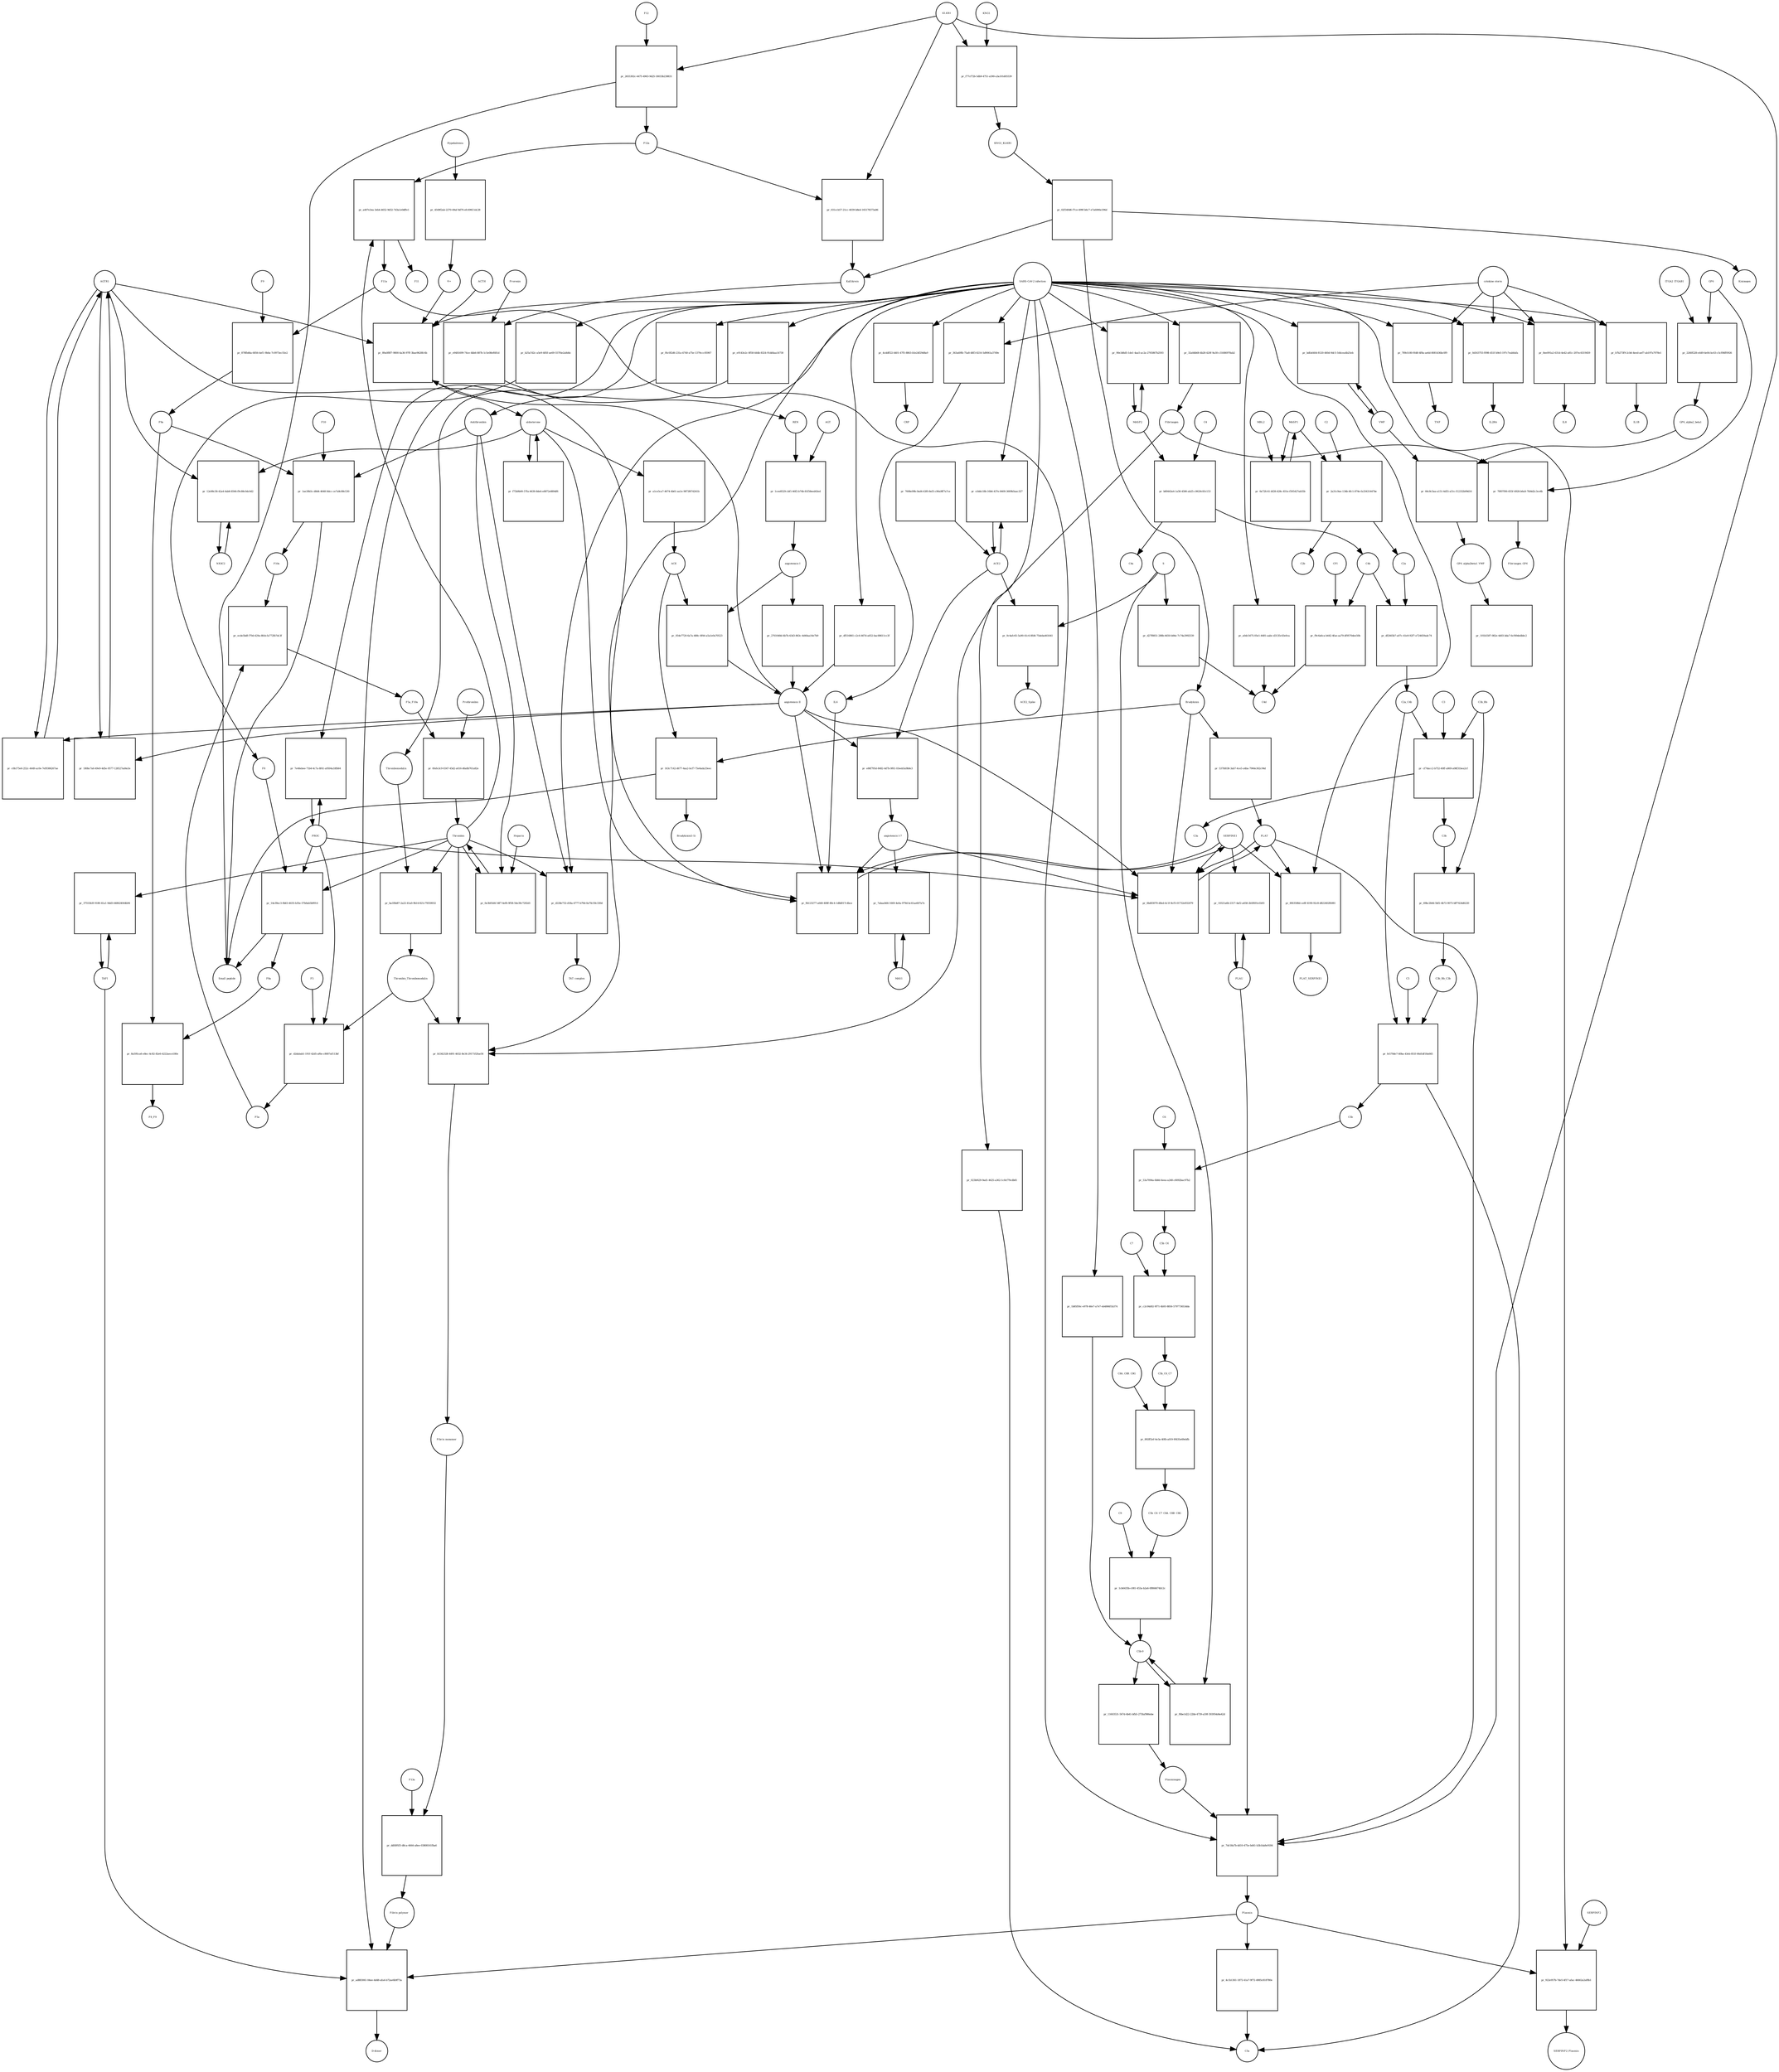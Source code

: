 strict digraph  {
F8 [annotation="urn_miriam_hgnc_3546|urn_miriam_taxonomy_9606", bipartite=0, cls=macromolecule, fontsize=4, label=F8, shape=circle];
"pr_14e39ec3-0b63-4635-b35e-57b0ab5b9914" [annotation="", bipartite=1, cls=process, fontsize=4, label="pr_14e39ec3-0b63-4635-b35e-57b0ab5b9914", shape=square];
"Small peptide" [annotation=urn_miriam_mesh_D010446, bipartite=0, cls=macromolecule, fontsize=4, label="Small peptide", shape=circle];
F8a [annotation="urn_miriam_hgnc.symbol_F8|urn_miriam_mesh_D015944|urn_miriam_taxonomy_9606", bipartite=0, cls=macromolecule, fontsize=4, label=F8a, shape=circle];
Thrombin [annotation="urn_miriam_hgnc_3535|urn_miriam_taxonomy_9606", bipartite=0, cls=macromolecule, fontsize=4, label=Thrombin, shape=circle];
PROC [annotation="urn_miriam_hgnc_9451|urn_miriam_taxonomy_9606", bipartite=0, cls=macromolecule, fontsize=4, label=PROC, shape=circle];
AGTR1 [annotation=urn_miriam_hgnc_336, bipartite=0, cls=macromolecule, fontsize=4, label=AGTR1, shape=circle];
"pr_c0b175e6-252c-4449-ac0e-7ef9386267ae" [annotation="", bipartite=1, cls=process, fontsize=4, label="pr_c0b175e6-252c-4449-ac0e-7ef9386267ae", shape=square];
"angiotensin II" [annotation="urn_miriam_obo.chebi_CHEBI%3A2718|urn_miriam_taxonomy_9606", bipartite=0, cls="simple chemical", fontsize=4, label="angiotensin II", shape=circle];
NR3C2 [annotation="", bipartite=0, cls=macromolecule, fontsize=4, label=NR3C2, shape=circle];
"pr_12e98c58-42a4-4ab8-8566-f9c88c0dc0d2" [annotation="", bipartite=1, cls=process, fontsize=4, label="pr_12e98c58-42a4-4ab8-8566-f9c88c0dc0d2", shape=square];
aldosterone [annotation="urn_miriam_obo.chebi_CHEBI%3A27584", bipartite=0, cls="simple chemical", fontsize=4, label=aldosterone, shape=circle];
"pr_f75b9b00-57fa-4639-8de6-e8872e889df6" [annotation="", bipartite=1, cls=process, fontsize=4, label="pr_f75b9b00-57fa-4639-8de6-e8872e889df6", shape=square];
SERPINE1 [annotation="", bipartite=0, cls=macromolecule, fontsize=4, label=SERPINE1, shape=circle];
"pr_9b123277-a640-408f-80c4-1d8d017c4bce" [annotation="", bipartite=1, cls=process, fontsize=4, label="pr_9b123277-a640-408f-80c4-1d8d017c4bce", shape=square];
"angiotensin I-7" [annotation="urn_miriam_obo.chebi_CHEBI%3A55438|urn_miriam_taxonomy_9606", bipartite=0, cls="simple chemical", fontsize=4, label="angiotensin I-7", shape=circle];
IL6 [annotation="urn_miriam_hgnc_6018|urn_miriam_taxonomy_9606", bipartite=0, cls=macromolecule, fontsize=4, label=IL6, shape=circle];
"pr_89a0f8f7-9800-4a36-97ff-3bae9628fc6b" [annotation="", bipartite=1, cls=process, fontsize=4, label="pr_89a0f8f7-9800-4a36-97ff-3bae9628fc6b", shape=square];
"SARS-CoV-2 infection" [annotation="urn_miriam_taxonomy_2697049|urn_miriam_mesh_D012327", bipartite=0, cls=phenotype, fontsize=4, label="SARS-CoV-2 infection", shape=circle];
"K+" [annotation="urn_miriam_obo.chebi_CHEBI%3A29103", bipartite=0, cls="simple chemical", fontsize=4, label="K+", shape=circle];
ACTH [annotation=urn_miriam_hgnc_9201, bipartite=0, cls="simple chemical", fontsize=4, label=ACTH, shape=circle];
"pr_df516861-c2c6-467d-a652-bac88611cc3f" [annotation="", bipartite=1, cls=process, fontsize=4, label="pr_df516861-c2c6-467d-a652-bac88611cc3f", shape=square];
Bradykinin [annotation="urn_miriam_obo.chebi_CHEBI%3A3165|urn_miriam_taxonomy_9606", bipartite=0, cls=macromolecule, fontsize=4, label=Bradykinin, shape=circle];
"pr_163c7142-d677-4aa2-bcf7-75e6ada33eec" [annotation="", bipartite=1, cls=process, fontsize=4, label="pr_163c7142-d677-4aa2-bcf7-75e6ada33eec", shape=square];
"Bradykinin(1-5)" [annotation="urn_miriam_mesh_C079000|urn_miriam_taxonomy_9606", bipartite=0, cls=macromolecule, fontsize=4, label="Bradykinin(1-5)", shape=circle];
ACE [annotation="urn_miriam_hgnc_2707|urn_miriam_taxonomy_9606", bipartite=0, cls=macromolecule, fontsize=4, label=ACE, shape=circle];
"pr_537fd038-3ab7-4ce5-a4ba-7964e362c94d" [annotation="", bipartite=1, cls=process, fontsize=4, label="pr_537fd038-3ab7-4ce5-a4ba-7964e362c94d", shape=square];
PLAT [annotation="urn_miriam_hgnc_9051|urn_miriam_taxonomy_9606", bipartite=0, cls=macromolecule, fontsize=4, label=PLAT, shape=circle];
"pr_180bc7a6-49e9-4d5e-9577-128527ad4e3e" [annotation="", bipartite=1, cls=process, fontsize=4, label="pr_180bc7a6-49e9-4d5e-9577-128527ad4e3e", shape=square];
MAS1 [annotation="", bipartite=0, cls=macromolecule, fontsize=4, label=MAS1, shape=circle];
"pr_7abaa9d4-1669-4e0a-979d-bc41ae607a7e" [annotation="", bipartite=1, cls=process, fontsize=4, label="pr_7abaa9d4-1669-4e0a-979d-bc41ae607a7e", shape=square];
Fibrinogen [annotation="urn_miriam_pubmed_19296670|urn_miriam_obo.go_GO%3A0005577|urn_miriam_hgnc_3661|urn_miriam_hgnc_3662|urn_miriam_hgnc_3694|urn_miriam_taxonomy_9606", bipartite=0, cls=complex, fontsize=4, label=Fibrinogen, shape=circle];
"pr_79f07f00-655f-4928-b6a9-7fd4d2c3ce4b" [annotation="", bipartite=1, cls=process, fontsize=4, label="pr_79f07f00-655f-4928-b6a9-7fd4d2c3ce4b", shape=square];
GP6 [annotation="urn_miriam_hgnc_HGNC%3A14388|urn_miriam_taxonomy_9606", bipartite=0, cls=macromolecule, fontsize=4, label=GP6, shape=circle];
Fibrinogen_GP6 [annotation="urn_miriam_pubmed_19296670|urn_miriam_obo.go_GO%3A0005577|urn_miriam_hgnc_HGNC%3A14388|urn_miriam_taxonomy_9606", bipartite=0, cls=complex, fontsize=4, label=Fibrinogen_GP6, shape=circle];
GP6_alpha2_beta1 [annotation="urn_miriam_pubmed_25051961|urn_miriam_taxonomy_10090|urn_miriam_hgnc_14338|urn_miriam_hgnc_6137|urn_miriam_hgnc_6153", bipartite=0, cls=complex, fontsize=4, label=GP6_alpha2_beta1, shape=circle];
"pr_66c8c5aa-a151-4d55-a51c-f12332b99d16" [annotation="", bipartite=1, cls=process, fontsize=4, label="pr_66c8c5aa-a151-4d55-a51c-f12332b99d16", shape=square];
VWF [annotation="urn_miriam_hgnc_12726|urn_miriam_taxonomy_9606", bipartite=0, cls=macromolecule, fontsize=4, label=VWF, shape=circle];
GP6_alpha2beta1_VWF [annotation="urn_miriam_pubmed_25051961|urn_miriam_taxonomy_10090|urn_miriam_hgnc_14338|urn_miriam_hgnc_6137|urn_miriam_hgnc_6153|urn_miriam_hgnc_12726", bipartite=0, cls=complex, fontsize=4, label=GP6_alpha2beta1_VWF, shape=circle];
"pr_2260f228-e449-4e04-bc63-c5cf06ff0926" [annotation="", bipartite=1, cls=process, fontsize=4, label="pr_2260f228-e449-4e04-bc63-c5cf06ff0926", shape=square];
ITGA2_ITGAB1 [annotation="urn_miriam_intact_EBI-16428357|urn_miriam_hgnc_6137|urn_miriam_hgnc_6153|urn_miriam_taxonomy_9606", bipartite=0, cls=complex, fontsize=4, label=ITGA2_ITGAB1, shape=circle];
"pr_101b5587-082e-4d03-bda7-6cf49dedbbc2" [annotation="", bipartite=1, cls="omitted process", fontsize=4, label="pr_101b5587-082e-4d03-bda7-6cf49dedbbc2", shape=square];
"Fibrin polymer" [annotation="urn_miriam_mesh_C465961|urn_miriam_taxonomy_9606", bipartite=0, cls=macromolecule, fontsize=4, label="Fibrin polymer", shape=circle];
"pr_ad883061-04ee-4d48-afa4-b72ae6b9f73a" [annotation="", bipartite=1, cls=process, fontsize=4, label="pr_ad883061-04ee-4d48-afa4-b72ae6b9f73a", shape=square];
"D-dimer" [annotation="urn_miriam_pubmed_19008457|urn_miriam_mesh_C036309|urn_miriam_taxonomy_9606", bipartite=0, cls=macromolecule, fontsize=4, label="D-dimer", shape=circle];
Plasmin [annotation="urn_miriam_hgnc.symbol_PLG|urn_miriam_mesh_D005341|urn_miriam_brenda_3.4.21.7|urn_miriam_taxonomy_9606", bipartite=0, cls=macromolecule, fontsize=4, label=Plasmin, shape=circle];
TAFI [annotation="urn_miriam_hgnc_1546|urn_miriam_taxonomy_9606", bipartite=0, cls=macromolecule, fontsize=4, label=TAFI, shape=circle];
"Fibrin monomer" [annotation="urn_miriam_mesh_C011468|urn_miriam_taxonomy_9606", bipartite=0, cls=macromolecule, fontsize=4, label="Fibrin monomer", shape=circle];
"pr_ddfd95f3-d8ca-4664-a8ee-03808161fba6" [annotation="", bipartite=1, cls=process, fontsize=4, label="pr_ddfd95f3-d8ca-4664-a8ee-03808161fba6", shape=square];
F13a [annotation="urn_miriam_hgnc.symbol_F13|urn_miriam_mesh_D026122|urn_miriam_brenda_2.3.2.13|urn_miriam_taxonomy_9606", bipartite=0, cls=macromolecule, fontsize=4, label=F13a, shape=circle];
"pr_789cfc80-f648-4f8a-ae6d-8081436bc0f9" [annotation="", bipartite=1, cls=process, fontsize=4, label="pr_789cfc80-f648-4f8a-ae6d-8081436bc0f9", shape=square];
TNF [annotation="urn_miriam_hgnc_11892|urn_miriam_taxonomy_9606", bipartite=0, cls=macromolecule, fontsize=4, label=TNF, shape=circle];
"cytokine storm" [annotation="urn_miriam_pubmed_2504360|urn_miriam_taxonomy_9606", bipartite=0, cls=phenotype, fontsize=4, label="cytokine storm", shape=circle];
"pr_4c1b1361-1872-41a7-9f72-4985c818780e" [annotation="", bipartite=1, cls=process, fontsize=4, label="pr_4c1b1361-1872-41a7-9f72-4985c818780e", shape=square];
C5a [annotation="urn_miriam_hgnc.symbol_C5|urn_miriam_mesh_D015936|urn_miriam_taxonomy_9606", bipartite=0, cls=macromolecule, fontsize=4, label=C5a, shape=circle];
"pr_11603531-567d-4b41-bfb5-275faf986ebe" [annotation="", bipartite=1, cls=process, fontsize=4, label="pr_11603531-567d-4b41-bfb5-275faf986ebe", shape=square];
Plasminogen [annotation="urn_miriam_hgnc_9071|urn_miriam_taxonomy_9606", bipartite=0, cls=macromolecule, fontsize=4, label=Plasminogen, shape=circle];
"C5b-9" [annotation="urn_miriam_obo.go_GO%3A0005579|urn_miriam_mesh_D015938|urn_miriam_mesh_D050776|urn_miriam_hgnc_1339|urn_miriam_hgnc_1346|urn_miriam_hgnc_1352|urn_miriam_hgnc_1353|urn_miriam_hgnc_1354|urn_miriam_hgnc_1358|urn_miriam_taxonomy_9606", bipartite=0, cls=complex, fontsize=4, label="C5b-9", shape=circle];
C2 [annotation="urn_miriam_hgnc_1248|urn_miriam_taxonomy_9606", bipartite=0, cls=macromolecule, fontsize=4, label=C2, shape=circle];
"pr_2a31c9ae-134b-4fc1-874e-fa33431447be" [annotation="", bipartite=1, cls=process, fontsize=4, label="pr_2a31c9ae-134b-4fc1-874e-fa33431447be", shape=square];
C2a [annotation="urn_miriam_hgnc.symbol_C2|urn_miriam_mesh_D050678|urn_miriam_taxonomy_9606", bipartite=0, cls=macromolecule, fontsize=4, label=C2a, shape=circle];
C2b [annotation="urn_miriam_hgnc.symbol_C2|urn_miriam_mesh_D050679|urn_miriam_taxonomy_9606", bipartite=0, cls=macromolecule, fontsize=4, label=C2b, shape=circle];
MASP1 [annotation="urn_miriam_hgnc_6901|urn_miriam_taxonomy_9606", bipartite=0, cls=macromolecule, fontsize=4, label=MASP1, shape=circle];
"pr_0d163755-f098-451f-b9e5-197c7eab0afa" [annotation="", bipartite=1, cls=process, fontsize=4, label="pr_0d163755-f098-451f-b9e5-197c7eab0afa", shape=square];
IL2RA [annotation="urn_miriam_hgnc_6008|urn_miriam_taxonomy_9606", bipartite=0, cls=macromolecule, fontsize=4, label=IL2RA, shape=circle];
"pr_8ee091a2-631d-4e42-a81c-207ec6319459" [annotation="", bipartite=1, cls=process, fontsize=4, label="pr_8ee091a2-631d-4e42-a81c-207ec6319459", shape=square];
IL8 [annotation="urn_miriam_hgnc_6025|urn_miriam_taxonomy_9606", bipartite=0, cls=macromolecule, fontsize=4, label=IL8, shape=circle];
"pr_023bf429-9ad1-4625-a362-1c8cf79cdb81" [annotation="", bipartite=1, cls=process, fontsize=4, label="pr_023bf429-9ad1-4625-a362-1c8cf79cdb81", shape=square];
"pr_363a49fb-75a8-48f3-8216-5d9061a3749e" [annotation="", bipartite=1, cls=process, fontsize=4, label="pr_363a49fb-75a8-48f3-8216-5d9061a3749e", shape=square];
"pr_b7b273f9-2cb6-4eed-aef7-ab197a7078e1" [annotation="", bipartite=1, cls=process, fontsize=4, label="pr_b7b273f9-2cb6-4eed-aef7-ab197a7078e1", shape=square];
IL1B [annotation="urn_miriam_hgnc_5992|urn_miriam_taxonomy_9606", bipartite=0, cls=macromolecule, fontsize=4, label=IL1B, shape=circle];
Prorenin [annotation="urn_miriam_hgnc_9958|urn_miriam_taxonomy_9606", bipartite=0, cls=macromolecule, fontsize=4, label=Prorenin, shape=circle];
"pr_e9481699-74ce-4bb6-887b-1c5e08ef681d" [annotation="", bipartite=1, cls=process, fontsize=4, label="pr_e9481699-74ce-4bb6-887b-1c5e08ef681d", shape=square];
REN [annotation="urn_miriam_hgnc.symbol_REN|urn_miriam_taxonomy_9606", bipartite=0, cls=macromolecule, fontsize=4, label=REN, shape=circle];
Kallikrein [annotation="urn_miriam_hgnc.symbol_KLKB1|urn_miriam_mesh_D020842|urn_miriam_brenda_3.4.21.34|urn_miriam_taxonomy_9606", bipartite=0, cls=macromolecule, fontsize=4, label=Kallikrein, shape=circle];
KLKB1 [annotation="urn_miriam_hgnc_6371|urn_miriam_taxonomy_9606", bipartite=0, cls=macromolecule, fontsize=4, label=KLKB1, shape=circle];
"pr_031ccb57-21cc-4039-b8ed-165178373a86" [annotation="", bipartite=1, cls=process, fontsize=4, label="pr_031ccb57-21cc-4039-b8ed-165178373a86", shape=square];
F12a [annotation="urn_miriam_hgnc.symbol_F12|urn_miriam_mesh_D015956|urn_miriam_brenda_3.4.21.38|urn_miriam_taxonomy_9606", bipartite=0, cls=macromolecule, fontsize=4, label=F12a, shape=circle];
"pr_f6c0f2d6-231a-4740-a75e-1379ccc05967" [annotation="", bipartite=1, cls=process, fontsize=4, label="pr_f6c0f2d6-231a-4740-a75e-1379ccc05967", shape=square];
Thrombomodulin [annotation="urn_miriam_hgnc_11784|urn_miriam_taxonomy_9606", bipartite=0, cls=macromolecule, fontsize=4, label=Thrombomodulin, shape=circle];
"pr_922e957b-7de5-4f17-afac-46662a2af8b1" [annotation="", bipartite=1, cls=process, fontsize=4, label="pr_922e957b-7de5-4f17-afac-46662a2af8b1", shape=square];
SERPINF2 [annotation="urn_miriam_hgnc_9075|urn_miriam_taxonomy_9606", bipartite=0, cls=macromolecule, fontsize=4, label=SERPINF2, shape=circle];
SERPINF2_Plasmin [annotation="urn_miriam_pubmed_2437112|urn_miriam_biogrid_314240|urn_miriam_hgnc_9075|urn_miriam_mesh_D005341|urn_miriam_taxonomy_9606", bipartite=0, cls=complex, fontsize=4, label=SERPINF2_Plasmin, shape=circle];
"pr_a0dc5475-05e1-4481-aabc-d3135c63e0ca" [annotation="", bipartite=1, cls=process, fontsize=4, label="pr_a0dc5475-05e1-4481-aabc-d3135c63e0ca", shape=square];
C4d [annotation="urn_miriam_hgnc.symbol_C4b|urn_miriam_mesh_C032261|urn_miriam_taxonomy_9606", bipartite=0, cls=macromolecule, fontsize=4, label=C4d, shape=circle];
"pr_1b85f56c-e978-46e7-a7e7-eb4866f1b374" [annotation="", bipartite=1, cls=process, fontsize=4, label="pr_1b85f56c-e978-46e7-a7e7-eb4866f1b374", shape=square];
"pr_7e46ebee-71b4-4c7a-8f41-a9504a18fb64" [annotation="", bipartite=1, cls=process, fontsize=4, label="pr_7e46ebee-71b4-4c7a-8f41-a9504a18fb64", shape=square];
"pr_bdfa640d-8120-460d-9dc5-544cea4b25eb" [annotation="", bipartite=1, cls=process, fontsize=4, label="pr_bdfa640d-8120-460d-9dc5-544cea4b25eb", shape=square];
"pr_4cddff22-4401-47f5-8863-b5e24f29d8a9" [annotation="", bipartite=1, cls=process, fontsize=4, label="pr_4cddff22-4401-47f5-8863-b5e24f29d8a9", shape=square];
CRP [annotation="urn_miriam_hgnc_2367|urn_miriam_taxonomy_9606", bipartite=0, cls=macromolecule, fontsize=4, label=CRP, shape=circle];
"pr_f6be1d22-22bb-4739-a59f-593954d4e42d" [annotation="", bipartite=1, cls=process, fontsize=4, label="pr_f6be1d22-22bb-4739-a59f-593954d4e42d", shape=square];
S [annotation="urn_miriam_uniprot_P0DTC2|urn_miriam_uniprot_P59594|urn_miriam_taxonomy_2697049", bipartite=0, cls=macromolecule, fontsize=4, label=S, shape=circle];
"pr_d27f8851-288b-4650-b84e-7c74a3992539" [annotation="", bipartite=1, cls=process, fontsize=4, label="pr_d27f8851-288b-4650-b84e-7c74a3992539", shape=square];
"pr_e86f795d-8482-4d7b-9f61-03eeb5a9b8e3" [annotation="", bipartite=1, cls=process, fontsize=4, label="pr_e86f795d-8482-4d7b-9f61-03eeb5a9b8e3", shape=square];
ACE2 [annotation="urn_miriam_hgnc_13557|urn_miriam_taxonomy_9606", bipartite=0, cls=macromolecule, fontsize=4, label=ACE2, shape=circle];
"pr_7608e99b-9ad4-43f0-8ef3-c96a9ff7a7ce" [annotation="", bipartite=1, cls=process, fontsize=4, label="pr_7608e99b-9ad4-43f0-8ef3-c96a9ff7a7ce", shape=square];
"pr_0c4afc65-5a90-41c6-8fd4-75deba461641" [annotation="", bipartite=1, cls=process, fontsize=4, label="pr_0c4afc65-5a90-41c6-8fd4-75deba461641", shape=square];
ACE2_Spike [annotation="urn_miriam_pdb_6CS2|urn_miriam_hgnc_13557|urn_miriam_uniprot_P0DTC2|urn_miriam_taxonomy_9606|urn_miriam_taxonomy_2697049", bipartite=0, cls=complex, fontsize=4, label=ACE2_Spike, shape=circle];
"pr_e3ddc18b-16b6-437e-8409-3609b5aac327" [annotation="", bipartite=1, cls=process, fontsize=4, label="pr_e3ddc18b-16b6-437e-8409-3609b5aac327", shape=square];
"pr_e9143e2c-8f58-444b-8324-91dd4aa14730" [annotation="", bipartite=1, cls=process, fontsize=4, label="pr_e9143e2c-8f58-444b-8324-91dd4aa14730", shape=square];
Antithrombin [annotation="urn_miriam_hgnc_775|urn_miriam_taxonomy_9606", bipartite=0, cls=macromolecule, fontsize=4, label=Antithrombin, shape=circle];
"pr_b25a7d2c-a5e9-485f-ae69-557f4e2a8d4c" [annotation="", bipartite=1, cls=process, fontsize=4, label="pr_b25a7d2c-a5e9-485f-ae69-557f4e2a8d4c", shape=square];
C4b [annotation="urn_miriam_hgnc_1324|urn_miriam_taxonomy_9606", bipartite=0, cls=macromolecule, fontsize=4, label=C4b, shape=circle];
"pr_f9c6a6ca-b442-4fae-aa79-df9570dee50b" [annotation="", bipartite=1, cls=process, fontsize=4, label="pr_f9c6a6ca-b442-4fae-aa79-df9570dee50b", shape=square];
CFI [annotation="urn_miriam_hgnc_2771|urn_miriam_taxonomy_9606", bipartite=0, cls=macromolecule, fontsize=4, label=CFI, shape=circle];
C3b [annotation="urn_miriam_hgnc.symbol_C3|urn_miriam_mesh_D003179|urn_miriam_taxonomy_9606", bipartite=0, cls=macromolecule, fontsize=4, label=C3b, shape=circle];
"pr_69bc2b9d-5bf2-4b72-9073-bff7424d6220" [annotation="", bipartite=1, cls=process, fontsize=4, label="pr_69bc2b9d-5bf2-4b72-9073-bff7424d6220", shape=square];
C3b_Bb [annotation="urn_miriam_pubmed_12440962|urn_miriam_brenda_3.4.21.47|urn_miriam_mesh_D051561|urn_miriam_mesh_D003179|urn_miriam_hgnc_1037|urn_miriam_taxonomy_9606", bipartite=0, cls=complex, fontsize=4, label=C3b_Bb, shape=circle];
C3b_Bb_C3b [annotation="urn_miriam_pubmed_12440962|urn_miriam_brenda_34.4.21.47|urn_miriam_mesh_D051566|urn_miriam_mesh_D003179|urn_miriam_hgnc_1037|urn_miriam_taxonomy_9606", bipartite=0, cls=complex, fontsize=4, label=C3b_Bb_C3b, shape=circle];
"pr_df2665b7-a07c-41e9-92f7-e724659adc74" [annotation="", bipartite=1, cls=process, fontsize=4, label="pr_df2665b7-a07c-41e9-92f7-e724659adc74", shape=square];
C2a_C4b [annotation="urn_miriam_mesh_D051574|urn_miriam_brenda_3.4.21.43|urn_miriam_mesh_D050678|urn_miriam_hgnc_1324|urn_miriam_taxonomy_9606", bipartite=0, cls=complex, fontsize=4, label=C2a_C4b, shape=circle];
C4 [annotation="urn_miriam_mesh_D00318|urn_miriam_taxonomy_9606", bipartite=0, cls=macromolecule, fontsize=4, label=C4, shape=circle];
"pr_b89443a4-1a58-4586-ab25-c9620c83c153" [annotation="", bipartite=1, cls=process, fontsize=4, label="pr_b89443a4-1a58-4586-ab25-c9620c83c153", shape=square];
C4a [annotation="urn_miriam_hgnc_1323|urn_miriam_taxonomy_9606", bipartite=0, cls=macromolecule, fontsize=4, label=C4a, shape=circle];
MASP2 [annotation="urn_miriam_hgnc_6902|urn_miriam_taxonomy_9606", bipartite=0, cls=macromolecule, fontsize=4, label=MASP2, shape=circle];
"pr_0a72fc41-bf28-428c-831e-f505427ab55b" [annotation="", bipartite=1, cls=process, fontsize=4, label="pr_0a72fc41-bf28-428c-831e-f505427ab55b", shape=square];
MBL2 [annotation="urn_miriam_hgnc_6902|urn_miriam_taxonomy_9606", bipartite=0, cls=macromolecule, fontsize=4, label=MBL2, shape=circle];
"pr_90e3d6d5-1de1-4aa5-ac2a-2765867b2593" [annotation="", bipartite=1, cls=process, fontsize=4, label="pr_90e3d6d5-1de1-4aa5-ac2a-2765867b2593", shape=square];
PLAU [annotation="urn_miriam_hgnc_9052|urn_miriam_taxonomy_9606", bipartite=0, cls=macromolecule, fontsize=4, label=PLAU, shape=circle];
"pr_10321a6b-2317-4af2-a658-2b5f691e1b93" [annotation="", bipartite=1, cls=process, fontsize=4, label="pr_10321a6b-2317-4af2-a658-2b5f691e1b93", shape=square];
C5b_C6_C7_C8A_C8B_C8G [annotation="urn_miriam_pubmed_28630159|urn_miriam_mesh_C042295|urn_miriam_mesh_D050776|urn_miriam_hgnc_1339|urn_miriam_hgnc_1352|urn_miriam_hgnc_1353|urn_miriam_hgnc_1354|urn_miriam_taxonomy_9606", bipartite=0, cls=complex, fontsize=4, label=C5b_C6_C7_C8A_C8B_C8G, shape=circle];
"pr_1cb6435b-c081-453a-b2a6-0f866674b12c" [annotation="", bipartite=1, cls=process, fontsize=4, label="pr_1cb6435b-c081-453a-b2a6-0f866674b12c", shape=square];
C9 [annotation="urn_miriam_hgnc_1358|urn_miriam_taxonomy_9606", bipartite=0, cls=macromolecule, fontsize=4, label=C9, shape=circle];
C5b_C6_C7 [annotation="urn_miriam_pubmed_28630159|urn_miriam_mesh_C037453|urn_miriam_mesh_D050776|urn_miriam_hgnc_1339|urn_miriam_hgnc_1346|urn_miriam_taxonomy_9606", bipartite=0, cls=complex, fontsize=4, label=C5b_C6_C7, shape=circle];
"pr_892ff2ef-6e3a-40fb-a019-9f435e69ebfb" [annotation="", bipartite=1, cls=process, fontsize=4, label="pr_892ff2ef-6e3a-40fb-a019-9f435e69ebfb", shape=square];
C8A_C8B_C8G [annotation="urn_miriam_mesh_D003185|urn_miriam_hgnc_1353|urn_miriam_hgnc_1352|urn_miriam_hgnc_1354|urn_miriam_taxonomy_9606", bipartite=0, cls=complex, fontsize=4, label=C8A_C8B_C8G, shape=circle];
C5b_C6 [annotation="urn_miriam_mesh_C050974|urn_miriam_mesh_D050776|urn_miriam_hgnc_1339|urn_miriam_taxonomy_9606", bipartite=0, cls=complex, fontsize=4, label=C5b_C6, shape=circle];
"pr_c2c04d02-9f71-4b93-8856-579773653dda" [annotation="", bipartite=1, cls=process, fontsize=4, label="pr_c2c04d02-9f71-4b93-8856-579773653dda", shape=square];
C7 [annotation="urn_miriam_hgnc_HGNC%3A1346|urn_miriam_taxonomy_9606", bipartite=0, cls=macromolecule, fontsize=4, label=C7, shape=circle];
C5b [annotation="urn_miriam_hgnc.symbol_C5|urn_miriam_mesh_D050776|urn_miriam_taxonomy_9606", bipartite=0, cls=macromolecule, fontsize=4, label=C5b, shape=circle];
"pr_53a7094a-6b8d-4eea-a248-c8092bac97b2" [annotation="", bipartite=1, cls=process, fontsize=4, label="pr_53a7094a-6b8d-4eea-a248-c8092bac97b2", shape=square];
C6 [annotation="urn_miriam_hgnc_1339|urn_miriam_taxonomy_9606", bipartite=0, cls=macromolecule, fontsize=4, label=C6, shape=circle];
C5 [annotation="urn_miriam_hgnc_1331|urn_miriam_taxonomy_9606", bipartite=0, cls=macromolecule, fontsize=4, label=C5, shape=circle];
"pr_fe570de7-40ba-43eb-851f-66d1df18a665" [annotation="", bipartite=1, cls=process, fontsize=4, label="pr_fe570de7-40ba-43eb-851f-66d1df18a665", shape=square];
C3 [annotation="urn_miriam_hgnc_1318|urn_miriam_taxonomy_9606", bipartite=0, cls=macromolecule, fontsize=4, label=C3, shape=circle];
"pr_cf7dacc2-b752-40ff-a869-a08f31bea2cf" [annotation="", bipartite=1, cls=process, fontsize=4, label="pr_cf7dacc2-b752-40ff-a869-a08f31bea2cf", shape=square];
C3a [annotation="urn_miriam_hgnc.symbol_C3|urn_miriam_mesh_D015926|urn_miriam_taxonomy_9606", bipartite=0, cls=macromolecule, fontsize=4, label=C3a, shape=circle];
"pr_ba1fbb87-2a22-41a0-9b14-821c79559032" [annotation="", bipartite=1, cls=process, fontsize=4, label="pr_ba1fbb87-2a22-41a0-9b14-821c79559032", shape=square];
Thrombin_Thrombomodulin [annotation="urn_miriam_pubmed_6282863|urn_miriam_taxonomy_9986|urn_miriam_biogrid_283352|urn_miriam_mesh_D013917|urn_miriam_hgnc_11784", bipartite=0, cls=complex, fontsize=4, label=Thrombin_Thrombomodulin, shape=circle];
"pr_b5342328-4491-4632-8e34-29171f2fae56" [annotation="", bipartite=1, cls=process, fontsize=4, label="pr_b5342328-4491-4632-8e34-29171f2fae56", shape=square];
KNG1_KLKB1 [annotation="urn_miriam_pubmed_17598838|urn_miriam_intact_EBI-10087151|urn_miriam_hgnc_6371|urn_miriam_hgnc_6383|urn_miriam_taxonomy_9606", bipartite=0, cls=complex, fontsize=4, label=KNG1_KLKB1, shape=circle];
"pr_02f349d6-f7ce-499f-b6c7-e7a6006e196d" [annotation="", bipartite=1, cls=process, fontsize=4, label="pr_02f349d6-f7ce-499f-b6c7-e7a6006e196d", shape=square];
Kininogen [annotation="urn_miriam_hgnc.symbol_KNG1|urn_miriam_mesh_D019679|urn_miriam_taxonomy_9606", bipartite=0, cls=macromolecule, fontsize=4, label=Kininogen, shape=circle];
"pr_32a0db68-4b28-420f-9a30-c31686978ab2" [annotation="", bipartite=1, cls=process, fontsize=4, label="pr_32a0db68-4b28-420f-9a30-c31686978ab2", shape=square];
"angiotensin I" [annotation="urn_miriam_obo.chebi_CHEBI%3A2718|urn_miriam_taxonomy_9606", bipartite=0, cls="simple chemical", fontsize=4, label="angiotensin I", shape=circle];
"pr_2761048d-4b7b-43d3-863c-4d40aa16e7b9" [annotation="", bipartite=1, cls=process, fontsize=4, label="pr_2761048d-4b7b-43d3-863c-4d40aa16e7b9", shape=square];
"pr_8f43508d-ce8f-4190-92c8-d822402fb981" [annotation="", bipartite=1, cls=process, fontsize=4, label="pr_8f43508d-ce8f-4190-92c8-d822402fb981", shape=square];
PLAT_SERPINE1 [annotation="urn_miriam_pubmed_22449964|urn_miriam_intact_EBI-7800882|urn_miriam_hgnc_9051|urn_miriam_hgnc_8593|urn_miriam_taxonomy_9606", bipartite=0, cls=complex, fontsize=4, label=PLAT_SERPINE1, shape=circle];
"pr_37553b3f-9180-41a1-9dd3-648624044b94" [annotation="", bipartite=1, cls=process, fontsize=4, label="pr_37553b3f-9180-41a1-9dd3-648624044b94", shape=square];
"pr_6bd03070-d0ed-4c1f-8cf5-01732e932479" [annotation="", bipartite=1, cls=process, fontsize=4, label="pr_6bd03070-d0ed-4c1f-8cf5-01732e932479", shape=square];
"pr_d228e732-d18a-4777-b79d-0a70c59c330d" [annotation="", bipartite=1, cls=process, fontsize=4, label="pr_d228e732-d18a-4777-b79d-0a70c59c330d", shape=square];
"TAT complex" [annotation="urn_miriam_pubmed_22930518|urn_miriam_mesh_C046193|urn_miriam_mesh_D013917|urn_miriam_hgnc_775|urn_miriam_taxonomy_9606", bipartite=0, cls=complex, fontsize=4, label="TAT complex", shape=circle];
"pr_7dc58a7b-dd10-475e-bd41-b3b1da8e9184" [annotation="", bipartite=1, cls=process, fontsize=4, label="pr_7dc58a7b-dd10-475e-bd41-b3b1da8e9184", shape=square];
F11a [annotation="urn_miriam_hgnc.symbol_F11|urn_miriam_mesh_D015945|urn_miriam_brenda_3.4.21.27|urn_miriam_taxonomy_9606", bipartite=0, cls=macromolecule, fontsize=4, label=F11a, shape=circle];
"pr_0e3b93d4-54f7-4ef6-9f58-54e39c7202d1" [annotation="", bipartite=1, cls=process, fontsize=4, label="pr_0e3b93d4-54f7-4ef6-9f58-54e39c7202d1", shape=square];
Heparin [annotation="urn_miriam_pubmed_708377|urn_miriam_obo.chebi_CHEBI%3A28304|urn_miriam_taxonomy_9606", bipartite=0, cls="simple chemical", fontsize=4, label=Heparin, shape=circle];
Prothrombin [annotation="urn_miriam_hgnc_3535|urn_miriam_taxonomy_9606", bipartite=0, cls=macromolecule, fontsize=4, label=Prothrombin, shape=circle];
"pr_0fefe3c9-0347-45d2-a616-d6a8b761a82e" [annotation="", bipartite=1, cls=process, fontsize=4, label="pr_0fefe3c9-0347-45d2-a616-d6a8b761a82e", shape=square];
F5a_F10a [annotation="urn_miriam_pubmed_2303476|urn_miriam_mesh_C022475|urn_miriam_mesh_D15943|urn_miriam_mesh_D015951|urn_miriam_taxonomy_9606", bipartite=0, cls=complex, fontsize=4, label=F5a_F10a, shape=circle];
F10a [annotation="urn_miriam_hgnc.symbol_F10|urn_miriam_mesh_D015951|urn_miriam_brenda_3.4.21.6|urn_miriam_taxonomy_9606", bipartite=0, cls=macromolecule, fontsize=4, label=F10a, shape=circle];
"pr_ecde5bdf-f70d-429a-8feb-fa772fb7dc3f" [annotation="", bipartite=1, cls=process, fontsize=4, label="pr_ecde5bdf-f70d-429a-8feb-fa772fb7dc3f", shape=square];
F5a [annotation="urn_miriam_hgnc.symbol_F5|urn_miriam_mesh_D015943|urn_miriam_taxonomy_9606", bipartite=0, cls=macromolecule, fontsize=4, label=F5a, shape=circle];
F5 [annotation="urn_miriam_hgnc_3541|urn_miriam_taxonomy_9606", bipartite=0, cls=macromolecule, fontsize=4, label=F5, shape=circle];
"pr_d2dabab1-191f-42d5-af6e-c8007af113bf" [annotation="", bipartite=1, cls=process, fontsize=4, label="pr_d2dabab1-191f-42d5-af6e-c8007af113bf", shape=square];
F9a [annotation="urn_miriam_hgnc.symbol_F9|urn_miriam_mesh_D015949|urn_miriam_taxonomy_9606", bipartite=0, cls=macromolecule, fontsize=4, label=F9a, shape=circle];
"pr_8a595ca6-e8ec-4c82-82e6-4222aece180e" [annotation="", bipartite=1, cls=process, fontsize=4, label="pr_8a595ca6-e8ec-4c82-82e6-4222aece180e", shape=square];
F8_F9 [annotation="urn_miriam_pubmed_22471307|urn_miriam_hgnc_3546|urn_miriam_hgnc_35531|urn_miriam_intact_EBI-11621595|urn_miriam_taxonomy_9606", bipartite=0, cls=complex, fontsize=4, label=F8_F9, shape=circle];
F9 [annotation="urn_miriam_hgnc_35531|urn_miriam_taxonomy_9606", bipartite=0, cls=macromolecule, fontsize=4, label=F9, shape=circle];
"pr_878fb46a-6856-4ef1-9b0a-7c0973ec55e2" [annotation="", bipartite=1, cls=process, fontsize=4, label="pr_878fb46a-6856-4ef1-9b0a-7c0973ec55e2", shape=square];
"pr_f77cf72b-5db9-4751-a590-a3a101d05539" [annotation="", bipartite=1, cls=process, fontsize=4, label="pr_f77cf72b-5db9-4751-a590-a3a101d05539", shape=square];
KNG1 [annotation="urn_miriam_hgnc.symbol_6383|urn_miriam_taxonomy_9606", bipartite=0, cls=macromolecule, fontsize=4, label=KNG1, shape=circle];
"pr_a407e3ea-3eb4-4652-9d32-7d3a1e0dffe1" [annotation="", bipartite=1, cls=process, fontsize=4, label="pr_a407e3ea-3eb4-4652-9d32-7d3a1e0dffe1", shape=square];
F11 [annotation="urn_miriam_hgnc_3529|urn_miriam_taxonomy_9606", bipartite=0, cls=macromolecule, fontsize=4, label=F11, shape=circle];
F12 [annotation="urn_miriam_hgnc_3530|urn_miriam_taxonomy_9606", bipartite=0, cls=macromolecule, fontsize=4, label=F12, shape=circle];
"pr_2655302c-4475-4963-9d25-18033b238831" [annotation="", bipartite=1, cls=process, fontsize=4, label="pr_2655302c-4475-4963-9d25-18033b238831", shape=square];
"pr_054e7720-6a7a-488c-8f44-a5a1e0a70523" [annotation="", bipartite=1, cls=process, fontsize=4, label="pr_054e7720-6a7a-488c-8f44-a5a1e0a70523", shape=square];
F10 [annotation="urn_miriam_hgnc_3528|urn_miriam_taxonomy_9606", bipartite=0, cls=macromolecule, fontsize=4, label=F10, shape=circle];
"pr_1ae30b5c-d8d4-4648-9dcc-ce7a8c88c530" [annotation="", bipartite=1, cls=process, fontsize=4, label="pr_1ae30b5c-d8d4-4648-9dcc-ce7a8c88c530", shape=square];
AGT [annotation="urn_miriam_hgnc_333|urn_miriam_taxonomy_9606", bipartite=0, cls=macromolecule, fontsize=4, label=AGT, shape=circle];
"pr_1cee8529-cbf1-46f2-b74b-81f58eed43ed" [annotation="", bipartite=1, cls=process, fontsize=4, label="pr_1cee8529-cbf1-46f2-b74b-81f58eed43ed", shape=square];
"pr_a1ce5ca7-4674-4b61-aa1e-9873f67d241b" [annotation="", bipartite=1, cls=process, fontsize=4, label="pr_a1ce5ca7-4674-4b61-aa1e-9873f67d241b", shape=square];
"pr_4549f2ab-2270-49af-8d70-efc69611dc28" [annotation="", bipartite=1, cls=process, fontsize=4, label="pr_4549f2ab-2270-49af-8d70-efc69611dc28", shape=square];
Hypokalemia [annotation="urn_miriam_mesh_D007008|urn_miriam_taxonomy_9606", bipartite=0, cls=phenotype, fontsize=4, label=Hypokalemia, shape=circle];
F8 -> "pr_14e39ec3-0b63-4635-b35e-57b0ab5b9914"  [annotation="", interaction_type=consumption];
"pr_14e39ec3-0b63-4635-b35e-57b0ab5b9914" -> "Small peptide"  [annotation="", interaction_type=production];
"pr_14e39ec3-0b63-4635-b35e-57b0ab5b9914" -> F8a  [annotation="", interaction_type=production];
F8a -> "pr_8a595ca6-e8ec-4c82-82e6-4222aece180e"  [annotation="", interaction_type=consumption];
Thrombin -> "pr_14e39ec3-0b63-4635-b35e-57b0ab5b9914"  [annotation="urn_miriam_pubmed_15746105|urn_miriam_taxonomy_9606", interaction_type=catalysis];
Thrombin -> "pr_ba1fbb87-2a22-41a0-9b14-821c79559032"  [annotation="", interaction_type=consumption];
Thrombin -> "pr_b5342328-4491-4632-8e34-29171f2fae56"  [annotation="urn_miriam_pubmed_6282863|urn_miriam_pubmed_28228446|urn_miriam_pubmed_2117226|urn_miriam_taxonomy_9606", interaction_type=catalysis];
Thrombin -> "pr_37553b3f-9180-41a1-9dd3-648624044b94"  [annotation="urn_miriam_pubmed_23809134|urn_miriam_taxonomy_9823", interaction_type=catalysis];
Thrombin -> "pr_d228e732-d18a-4777-b79d-0a70c59c330d"  [annotation="", interaction_type=consumption];
Thrombin -> "pr_0e3b93d4-54f7-4ef6-9f58-54e39c7202d1"  [annotation="", interaction_type=consumption];
Thrombin -> "pr_a407e3ea-3eb4-4652-9d32-7d3a1e0dffe1"  [annotation="urn_miriam_pubmed_21304106|urn_miriam_pubmed_8631976|urn_miriam_taxonomy_9606", interaction_type=catalysis];
PROC -> "pr_14e39ec3-0b63-4635-b35e-57b0ab5b9914"  [annotation="urn_miriam_pubmed_15746105|urn_miriam_taxonomy_9606", interaction_type=inhibition];
PROC -> "pr_7e46ebee-71b4-4c7a-8f41-a9504a18fb64"  [annotation="", interaction_type=consumption];
PROC -> "pr_6bd03070-d0ed-4c1f-8cf5-01732e932479"  [annotation="urn_miriam_pubmed_10373228|urn_miriam_pubmed_3124286|urn_miriam_taxonomy_9606|urn_miriam_pubmed_12091055|urn_miriam_pubmed_3096399", interaction_type=inhibition];
PROC -> "pr_d2dabab1-191f-42d5-af6e-c8007af113bf"  [annotation="urn_miriam_pubmed_6282863|urn_miriam_pubmed_6572921|urn_miriam_pubmed_2322551|urn_miriam_taxonomy_9606", interaction_type=inhibition];
AGTR1 -> "pr_c0b175e6-252c-4449-ac0e-7ef9386267ae"  [annotation="", interaction_type=consumption];
AGTR1 -> "pr_12e98c58-42a4-4ab8-8566-f9c88c0dc0d2"  [annotation="urn_miriam_pubmed_21349712|urn_miriam_taxonomy_10116|urn_miriam_pubmed_7045029|urn_miriam_taxonomy_10090", interaction_type=catalysis];
AGTR1 -> "pr_9b123277-a640-408f-80c4-1d8d017c4bce"  [annotation="urn_miriam_pubmed_2091055|urn_miriam_taxonomy_9606|urn_miriam_pubmed_8034668|urn_miriam_pubmed_20591974|urn_miriam_pubmed_11983698", interaction_type=catalysis];
AGTR1 -> "pr_89a0f8f7-9800-4a36-97ff-3bae9628fc6b"  [annotation="urn_miriam_pubmed_8404594|urn_miriam_taxonomy_9606|urn_miriam_pubmed_173529|urn_miriam_taxonomy_9615|urn_miriam_pubmed_32565254", interaction_type=catalysis];
AGTR1 -> "pr_180bc7a6-49e9-4d5e-9577-128527ad4e3e"  [annotation="", interaction_type=consumption];
"pr_c0b175e6-252c-4449-ac0e-7ef9386267ae" -> AGTR1  [annotation="", interaction_type=production];
"angiotensin II" -> "pr_c0b175e6-252c-4449-ac0e-7ef9386267ae"  [annotation="", interaction_type=stimulation];
"angiotensin II" -> "pr_9b123277-a640-408f-80c4-1d8d017c4bce"  [annotation="urn_miriam_pubmed_2091055|urn_miriam_taxonomy_9606|urn_miriam_pubmed_8034668|urn_miriam_pubmed_20591974|urn_miriam_pubmed_11983698", interaction_type=catalysis];
"angiotensin II" -> "pr_89a0f8f7-9800-4a36-97ff-3bae9628fc6b"  [annotation="urn_miriam_pubmed_8404594|urn_miriam_taxonomy_9606|urn_miriam_pubmed_173529|urn_miriam_taxonomy_9615|urn_miriam_pubmed_32565254", interaction_type=catalysis];
"angiotensin II" -> "pr_180bc7a6-49e9-4d5e-9577-128527ad4e3e"  [annotation="urn_miriam_pubmed_8158359|urn_miriam_taxonomy_9606", interaction_type=stimulation];
"angiotensin II" -> "pr_e86f795d-8482-4d7b-9f61-03eeb5a9b8e3"  [annotation="", interaction_type=consumption];
"angiotensin II" -> "pr_6bd03070-d0ed-4c1f-8cf5-01732e932479"  [annotation="urn_miriam_pubmed_10373228|urn_miriam_pubmed_3124286|urn_miriam_taxonomy_9606|urn_miriam_pubmed_12091055|urn_miriam_pubmed_3096399", interaction_type=catalysis];
NR3C2 -> "pr_12e98c58-42a4-4ab8-8566-f9c88c0dc0d2"  [annotation="", interaction_type=consumption];
"pr_12e98c58-42a4-4ab8-8566-f9c88c0dc0d2" -> NR3C2  [annotation="", interaction_type=production];
aldosterone -> "pr_12e98c58-42a4-4ab8-8566-f9c88c0dc0d2"  [annotation="urn_miriam_pubmed_21349712|urn_miriam_taxonomy_10116|urn_miriam_pubmed_7045029|urn_miriam_taxonomy_10090", interaction_type=stimulation];
aldosterone -> "pr_f75b9b00-57fa-4639-8de6-e8872e889df6"  [annotation="", interaction_type=consumption];
aldosterone -> "pr_9b123277-a640-408f-80c4-1d8d017c4bce"  [annotation="urn_miriam_pubmed_2091055|urn_miriam_taxonomy_9606|urn_miriam_pubmed_8034668|urn_miriam_pubmed_20591974|urn_miriam_pubmed_11983698", interaction_type=catalysis];
aldosterone -> "pr_a1ce5ca7-4674-4b61-aa1e-9873f67d241b"  [annotation="urn_miriam_pubmed_5932931|urn_miriam_taxonomy_10116", interaction_type=catalysis];
"pr_f75b9b00-57fa-4639-8de6-e8872e889df6" -> aldosterone  [annotation="", interaction_type=production];
SERPINE1 -> "pr_9b123277-a640-408f-80c4-1d8d017c4bce"  [annotation="", interaction_type=consumption];
SERPINE1 -> "pr_10321a6b-2317-4af2-a658-2b5f691e1b93"  [annotation="urn_miriam_pubmed_21199867|urn_miriam_taxonomy_9606", interaction_type=inhibition];
SERPINE1 -> "pr_8f43508d-ce8f-4190-92c8-d822402fb981"  [annotation="", interaction_type=consumption];
SERPINE1 -> "pr_6bd03070-d0ed-4c1f-8cf5-01732e932479"  [annotation="urn_miriam_pubmed_10373228|urn_miriam_pubmed_3124286|urn_miriam_taxonomy_9606|urn_miriam_pubmed_12091055|urn_miriam_pubmed_3096399", interaction_type=inhibition];
"pr_9b123277-a640-408f-80c4-1d8d017c4bce" -> SERPINE1  [annotation="", interaction_type=production];
"angiotensin I-7" -> "pr_9b123277-a640-408f-80c4-1d8d017c4bce"  [annotation="urn_miriam_pubmed_2091055|urn_miriam_taxonomy_9606|urn_miriam_pubmed_8034668|urn_miriam_pubmed_20591974|urn_miriam_pubmed_11983698", interaction_type=inhibition];
"angiotensin I-7" -> "pr_7abaa9d4-1669-4e0a-979d-bc41ae607a7e"  [annotation="urn_miriam_pubmed_18026570|urn_miriam_taxonomy_10090", interaction_type=stimulation];
"angiotensin I-7" -> "pr_6bd03070-d0ed-4c1f-8cf5-01732e932479"  [annotation="urn_miriam_pubmed_10373228|urn_miriam_pubmed_3124286|urn_miriam_taxonomy_9606|urn_miriam_pubmed_12091055|urn_miriam_pubmed_3096399", interaction_type=inhibition];
IL6 -> "pr_9b123277-a640-408f-80c4-1d8d017c4bce"  [annotation="urn_miriam_pubmed_2091055|urn_miriam_taxonomy_9606|urn_miriam_pubmed_8034668|urn_miriam_pubmed_20591974|urn_miriam_pubmed_11983698", interaction_type=catalysis];
"pr_89a0f8f7-9800-4a36-97ff-3bae9628fc6b" -> aldosterone  [annotation="", interaction_type=production];
"SARS-CoV-2 infection" -> "pr_89a0f8f7-9800-4a36-97ff-3bae9628fc6b"  [annotation="urn_miriam_pubmed_8404594|urn_miriam_taxonomy_9606|urn_miriam_pubmed_173529|urn_miriam_taxonomy_9615|urn_miriam_pubmed_32565254", interaction_type="necessary stimulation"];
"SARS-CoV-2 infection" -> "pr_df516861-c2c6-467d-a652-bac88611cc3f"  [annotation="urn_miriam_pubmed_32048163|urn_miriam_taxonomy_9606", interaction_type=catalysis];
"SARS-CoV-2 infection" -> "pr_ad883061-04ee-4d48-afa4-b72ae6b9f73a"  [annotation="urn_miriam_pubmed_29096812|urn_miriam_pubmed_10574983|urn_miriam_pubmed_32172226|urn_miriam_taxonomy_9606", interaction_type="necessary stimulation"];
"SARS-CoV-2 infection" -> "pr_789cfc80-f648-4f8a-ae6d-8081436bc0f9"  [annotation="urn_miriam_pubmed_32504360|urn_miriam_taxonomy_9606", interaction_type=stimulation];
"SARS-CoV-2 infection" -> "pr_0d163755-f098-451f-b9e5-197c7eab0afa"  [annotation="urn_miriam_pubmed_32286245|urn_miriam_taxonomy_9606", interaction_type=stimulation];
"SARS-CoV-2 infection" -> "pr_8ee091a2-631d-4e42-a81c-207ec6319459"  [annotation="urn_miriam_pubmed_32286245|urn_miriam_taxonomy_9606", interaction_type=stimulation];
"SARS-CoV-2 infection" -> "pr_023bf429-9ad1-4625-a362-1c8cf79cdb81"  [annotation="urn_miriam_pmc_PMC7260598|urn_miriam_taxonomy_9606", interaction_type="necessary stimulation"];
"SARS-CoV-2 infection" -> "pr_363a49fb-75a8-48f3-8216-5d9061a3749e"  [annotation="urn_miriam_pubmed_32286245|urn_miriam_taxonomy_9606", interaction_type=stimulation];
"SARS-CoV-2 infection" -> "pr_b7b273f9-2cb6-4eed-aef7-ab197a7078e1"  [annotation="urn_miriam_pubmed_32359396|urn_miriam_taxonomy_9606", interaction_type=stimulation];
"SARS-CoV-2 infection" -> "pr_f6c0f2d6-231a-4740-a75e-1379ccc05967"  [annotation="urn_miriam_doi_10.1101%2F2020.04.25.20077842|urn_miriam_taxonomy_9606", interaction_type="necessary stimulation"];
"SARS-CoV-2 infection" -> "pr_922e957b-7de5-4f17-afac-46662a2af8b1"  [annotation="urn_miriam_pubmed_2437112|urn_miriam_doi_10.1101%2F2020.04.25.20077842|urn_miriam_taxonomy_9606", interaction_type=stimulation];
"SARS-CoV-2 infection" -> "pr_a0dc5475-05e1-4481-aabc-d3135c63e0ca"  [annotation="urn_miriam_pubmed_32299776|urn_miriam_taxonomy_9606", interaction_type=stimulation];
"SARS-CoV-2 infection" -> "pr_1b85f56c-e978-46e7-a7e7-eb4866f1b374"  [annotation="urn_miriam_pmc_PMC7260598|urn_miriam_taxonomy_9606", interaction_type="necessary stimulation"];
"SARS-CoV-2 infection" -> "pr_7e46ebee-71b4-4c7a-8f41-a9504a18fb64"  [annotation="urn_miriam_pubmed_32302438|urn_miriam_taxonomy_9606", interaction_type="necessary stimulation"];
"SARS-CoV-2 infection" -> "pr_bdfa640d-8120-460d-9dc5-544cea4b25eb"  [annotation="urn_miriam_pubmed_32367170|urn_miriam_taxonomy_9606", interaction_type="necessary stimulation"];
"SARS-CoV-2 infection" -> "pr_4cddff22-4401-47f5-8863-b5e24f29d8a9"  [annotation="urn_miriam_pubmed_32171076|urn_miriam_taxonomy_9606", interaction_type="necessary stimulation"];
"SARS-CoV-2 infection" -> "pr_e3ddc18b-16b6-437e-8409-3609b5aac327"  [annotation="urn_miriam_pubmed_16008552|urn_miriam_taxonomy_9606", interaction_type=inhibition];
"SARS-CoV-2 infection" -> "pr_e9143e2c-8f58-444b-8324-91dd4aa14730"  [annotation="urn_miriam_pubmed_32302438|urn_miriam_taxonomy_9606", interaction_type=inhibition];
"SARS-CoV-2 infection" -> "pr_b25a7d2c-a5e9-485f-ae69-557f4e2a8d4c"  [annotation="urn_miriam_pubmed_32367170|urn_miriam_taxonomy_9606", interaction_type="necessary stimulation"];
"SARS-CoV-2 infection" -> "pr_90e3d6d5-1de1-4aa5-ac2a-2765867b2593"  [annotation="urn_miriam_pubmed_11290788|urn_miriam_pubmed_32299776|urn_miriam_taxonomy_9606", interaction_type=stimulation];
"SARS-CoV-2 infection" -> "pr_b5342328-4491-4632-8e34-29171f2fae56"  [annotation="urn_miriam_pubmed_6282863|urn_miriam_pubmed_28228446|urn_miriam_pubmed_2117226|urn_miriam_taxonomy_9606", interaction_type="necessary stimulation"];
"SARS-CoV-2 infection" -> "pr_32a0db68-4b28-420f-9a30-c31686978ab2"  [annotation="urn_miriam_pubmed_32172226|urn_miriam_taxonomy_9606", interaction_type="necessary stimulation"];
"SARS-CoV-2 infection" -> "pr_8f43508d-ce8f-4190-92c8-d822402fb981"  [annotation="urn_miriam_pubmed_22449964|urn_miriam_doi_10.1101%2F2020.04.25.20077842|urn_miriam_taxonomy_9606", interaction_type="necessary stimulation"];
"SARS-CoV-2 infection" -> "pr_d228e732-d18a-4777-b79d-0a70c59c330d"  [annotation="urn_miriam_pubmed_8136018|urn_miriam_doi_10.1101%2F2020.04.25.20077842|urn_miriam_taxonomy_9606", interaction_type="necessary stimulation"];
"K+" -> "pr_89a0f8f7-9800-4a36-97ff-3bae9628fc6b"  [annotation="urn_miriam_pubmed_8404594|urn_miriam_taxonomy_9606|urn_miriam_pubmed_173529|urn_miriam_taxonomy_9615|urn_miriam_pubmed_32565254", interaction_type=catalysis];
ACTH -> "pr_89a0f8f7-9800-4a36-97ff-3bae9628fc6b"  [annotation="urn_miriam_pubmed_8404594|urn_miriam_taxonomy_9606|urn_miriam_pubmed_173529|urn_miriam_taxonomy_9615|urn_miriam_pubmed_32565254", interaction_type=catalysis];
"pr_df516861-c2c6-467d-a652-bac88611cc3f" -> "angiotensin II"  [annotation="", interaction_type=production];
Bradykinin -> "pr_163c7142-d677-4aa2-bcf7-75e6ada33eec"  [annotation="", interaction_type=consumption];
Bradykinin -> "pr_537fd038-3ab7-4ce5-a4ba-7964e362c94d"  [annotation="urn_miriam_pubmed_9066005|urn_miriam_taxonomy_9606", interaction_type=stimulation];
Bradykinin -> "pr_6bd03070-d0ed-4c1f-8cf5-01732e932479"  [annotation="urn_miriam_pubmed_10373228|urn_miriam_pubmed_3124286|urn_miriam_taxonomy_9606|urn_miriam_pubmed_12091055|urn_miriam_pubmed_3096399", interaction_type=catalysis];
"pr_163c7142-d677-4aa2-bcf7-75e6ada33eec" -> "Bradykinin(1-5)"  [annotation="", interaction_type=production];
"pr_163c7142-d677-4aa2-bcf7-75e6ada33eec" -> "Small peptide"  [annotation="", interaction_type=production];
ACE -> "pr_163c7142-d677-4aa2-bcf7-75e6ada33eec"  [annotation="urn_miriam_taxonomy_9606|urn_miriam_pubmed_10969042", interaction_type=catalysis];
ACE -> "pr_054e7720-6a7a-488c-8f44-a5a1e0a70523"  [annotation="urn_miriam_taxonomy_9606|urn_miriam_pubmed_190881|urn_miriam_pubmed_10969042", interaction_type=catalysis];
"pr_537fd038-3ab7-4ce5-a4ba-7964e362c94d" -> PLAT  [annotation="", interaction_type=production];
PLAT -> "pr_8f43508d-ce8f-4190-92c8-d822402fb981"  [annotation="", interaction_type=consumption];
PLAT -> "pr_6bd03070-d0ed-4c1f-8cf5-01732e932479"  [annotation="", interaction_type=consumption];
PLAT -> "pr_7dc58a7b-dd10-475e-bd41-b3b1da8e9184"  [annotation="urn_miriam_pubmed_89876|urn_miriam_taxonomy_9606|urn_miriam_pubmed_3850647|urn_miriam_pubmed_2966802|urn_miriam_pubmed_6539333", interaction_type=catalysis];
"pr_180bc7a6-49e9-4d5e-9577-128527ad4e3e" -> AGTR1  [annotation="", interaction_type=production];
MAS1 -> "pr_7abaa9d4-1669-4e0a-979d-bc41ae607a7e"  [annotation="", interaction_type=consumption];
"pr_7abaa9d4-1669-4e0a-979d-bc41ae607a7e" -> MAS1  [annotation="", interaction_type=production];
Fibrinogen -> "pr_79f07f00-655f-4928-b6a9-7fd4d2c3ce4b"  [annotation="", interaction_type=consumption];
Fibrinogen -> "pr_b5342328-4491-4632-8e34-29171f2fae56"  [annotation="", interaction_type=consumption];
"pr_79f07f00-655f-4928-b6a9-7fd4d2c3ce4b" -> Fibrinogen_GP6  [annotation="", interaction_type=production];
GP6 -> "pr_79f07f00-655f-4928-b6a9-7fd4d2c3ce4b"  [annotation="", interaction_type=consumption];
GP6 -> "pr_2260f228-e449-4e04-bc63-c5cf06ff0926"  [annotation="", interaction_type=consumption];
GP6_alpha2_beta1 -> "pr_66c8c5aa-a151-4d55-a51c-f12332b99d16"  [annotation="", interaction_type=consumption];
"pr_66c8c5aa-a151-4d55-a51c-f12332b99d16" -> GP6_alpha2beta1_VWF  [annotation="", interaction_type=production];
VWF -> "pr_66c8c5aa-a151-4d55-a51c-f12332b99d16"  [annotation="", interaction_type=consumption];
VWF -> "pr_bdfa640d-8120-460d-9dc5-544cea4b25eb"  [annotation="", interaction_type=consumption];
GP6_alpha2beta1_VWF -> "pr_101b5587-082e-4d03-bda7-6cf49dedbbc2"  [annotation="", interaction_type=consumption];
"pr_2260f228-e449-4e04-bc63-c5cf06ff0926" -> GP6_alpha2_beta1  [annotation="", interaction_type=production];
ITGA2_ITGAB1 -> "pr_2260f228-e449-4e04-bc63-c5cf06ff0926"  [annotation="", interaction_type=consumption];
"Fibrin polymer" -> "pr_ad883061-04ee-4d48-afa4-b72ae6b9f73a"  [annotation="", interaction_type=consumption];
"pr_ad883061-04ee-4d48-afa4-b72ae6b9f73a" -> "D-dimer"  [annotation="", interaction_type=production];
Plasmin -> "pr_ad883061-04ee-4d48-afa4-b72ae6b9f73a"  [annotation="urn_miriam_pubmed_29096812|urn_miriam_pubmed_10574983|urn_miriam_pubmed_32172226|urn_miriam_taxonomy_9606", interaction_type=catalysis];
Plasmin -> "pr_4c1b1361-1872-41a7-9f72-4985c818780e"  [annotation="urn_miriam_pubmed_27077125|urn_miriam_taxonomy_10090", interaction_type="necessary stimulation"];
Plasmin -> "pr_922e957b-7de5-4f17-afac-46662a2af8b1"  [annotation="", interaction_type=consumption];
TAFI -> "pr_ad883061-04ee-4d48-afa4-b72ae6b9f73a"  [annotation="urn_miriam_pubmed_29096812|urn_miriam_pubmed_10574983|urn_miriam_pubmed_32172226|urn_miriam_taxonomy_9606", interaction_type=catalysis];
TAFI -> "pr_37553b3f-9180-41a1-9dd3-648624044b94"  [annotation="", interaction_type=consumption];
"Fibrin monomer" -> "pr_ddfd95f3-d8ca-4664-a8ee-03808161fba6"  [annotation="", interaction_type=consumption];
"pr_ddfd95f3-d8ca-4664-a8ee-03808161fba6" -> "Fibrin polymer"  [annotation="", interaction_type=production];
F13a -> "pr_ddfd95f3-d8ca-4664-a8ee-03808161fba6"  [annotation="urn_miriam_pubmed_29096812|urn_miriam_pubmed_7577232|urn_miriam_taxonomy_9606", interaction_type=catalysis];
"pr_789cfc80-f648-4f8a-ae6d-8081436bc0f9" -> TNF  [annotation="", interaction_type=production];
"cytokine storm" -> "pr_789cfc80-f648-4f8a-ae6d-8081436bc0f9"  [annotation="urn_miriam_pubmed_32504360|urn_miriam_taxonomy_9606", interaction_type=stimulation];
"cytokine storm" -> "pr_0d163755-f098-451f-b9e5-197c7eab0afa"  [annotation="urn_miriam_pubmed_32286245|urn_miriam_taxonomy_9606", interaction_type=stimulation];
"cytokine storm" -> "pr_8ee091a2-631d-4e42-a81c-207ec6319459"  [annotation="urn_miriam_pubmed_32286245|urn_miriam_taxonomy_9606", interaction_type=stimulation];
"cytokine storm" -> "pr_363a49fb-75a8-48f3-8216-5d9061a3749e"  [annotation="urn_miriam_pubmed_32286245|urn_miriam_taxonomy_9606", interaction_type=stimulation];
"cytokine storm" -> "pr_b7b273f9-2cb6-4eed-aef7-ab197a7078e1"  [annotation="urn_miriam_pubmed_32359396|urn_miriam_taxonomy_9606", interaction_type=stimulation];
"pr_4c1b1361-1872-41a7-9f72-4985c818780e" -> C5a  [annotation="", interaction_type=production];
"pr_11603531-567d-4b41-bfb5-275faf986ebe" -> Plasminogen  [annotation="", interaction_type=production];
Plasminogen -> "pr_7dc58a7b-dd10-475e-bd41-b3b1da8e9184"  [annotation="", interaction_type=consumption];
"C5b-9" -> "pr_11603531-567d-4b41-bfb5-275faf986ebe"  [annotation="urn_miriam_pubmed_9012652|urn_miriam_taxonomy_9606", interaction_type=stimulation];
"C5b-9" -> "pr_f6be1d22-22bb-4739-a59f-593954d4e42d"  [annotation="", interaction_type=consumption];
C2 -> "pr_2a31c9ae-134b-4fc1-874e-fa33431447be"  [annotation="", interaction_type=consumption];
"pr_2a31c9ae-134b-4fc1-874e-fa33431447be" -> C2a  [annotation="", interaction_type=production];
"pr_2a31c9ae-134b-4fc1-874e-fa33431447be" -> C2b  [annotation="", interaction_type=production];
C2a -> "pr_df2665b7-a07c-41e9-92f7-e724659adc74"  [annotation="", interaction_type=consumption];
MASP1 -> "pr_2a31c9ae-134b-4fc1-874e-fa33431447be"  [annotation="urn_miriam_pubmed_10946292|urn_miriam_taxonomy_9606", interaction_type=catalysis];
MASP1 -> "pr_0a72fc41-bf28-428c-831e-f505427ab55b"  [annotation="", interaction_type=consumption];
"pr_0d163755-f098-451f-b9e5-197c7eab0afa" -> IL2RA  [annotation="", interaction_type=production];
"pr_8ee091a2-631d-4e42-a81c-207ec6319459" -> IL8  [annotation="", interaction_type=production];
"pr_023bf429-9ad1-4625-a362-1c8cf79cdb81" -> C5a  [annotation="", interaction_type=production];
"pr_363a49fb-75a8-48f3-8216-5d9061a3749e" -> IL6  [annotation="", interaction_type=production];
"pr_b7b273f9-2cb6-4eed-aef7-ab197a7078e1" -> IL1B  [annotation="", interaction_type=production];
Prorenin -> "pr_e9481699-74ce-4bb6-887b-1c5e08ef681d"  [annotation="", interaction_type=consumption];
"pr_e9481699-74ce-4bb6-887b-1c5e08ef681d" -> REN  [annotation="", interaction_type=production];
REN -> "pr_1cee8529-cbf1-46f2-b74b-81f58eed43ed"  [annotation="urn_miriam_pubmed_10585461|urn_miriam_pubmed_30934934|urn_miriam_pubmed_6172448|urn_miriam_taxonomy_9606", interaction_type=catalysis];
Kallikrein -> "pr_e9481699-74ce-4bb6-887b-1c5e08ef681d"  [annotation="urn_miriam_pubmed_692685|urn_miriam_taxonomy_9606", interaction_type=catalysis];
KLKB1 -> "pr_031ccb57-21cc-4039-b8ed-165178373a86"  [annotation="", interaction_type=consumption];
KLKB1 -> "pr_7dc58a7b-dd10-475e-bd41-b3b1da8e9184"  [annotation="urn_miriam_pubmed_89876|urn_miriam_taxonomy_9606|urn_miriam_pubmed_3850647|urn_miriam_pubmed_2966802|urn_miriam_pubmed_6539333", interaction_type=catalysis];
KLKB1 -> "pr_f77cf72b-5db9-4751-a590-a3a101d05539"  [annotation="", interaction_type=consumption];
KLKB1 -> "pr_2655302c-4475-4963-9d25-18033b238831"  [annotation="urn_miriam_pubmed_7391081|urn_miriam_taxonomy_9606|urn_miriam_pubmed_864009", interaction_type=catalysis];
"pr_031ccb57-21cc-4039-b8ed-165178373a86" -> Kallikrein  [annotation="", interaction_type=production];
F12a -> "pr_031ccb57-21cc-4039-b8ed-165178373a86"  [annotation="urn_miriam_pubmed_21304106|urn_miriam_taxonomy_9606", interaction_type=catalysis];
F12a -> "pr_a407e3ea-3eb4-4652-9d32-7d3a1e0dffe1"  [annotation="", interaction_type=consumption];
"pr_f6c0f2d6-231a-4740-a75e-1379ccc05967" -> Thrombomodulin  [annotation="", interaction_type=production];
Thrombomodulin -> "pr_ba1fbb87-2a22-41a0-9b14-821c79559032"  [annotation="", interaction_type=consumption];
"pr_922e957b-7de5-4f17-afac-46662a2af8b1" -> SERPINF2_Plasmin  [annotation="", interaction_type=production];
SERPINF2 -> "pr_922e957b-7de5-4f17-afac-46662a2af8b1"  [annotation="", interaction_type=consumption];
"pr_a0dc5475-05e1-4481-aabc-d3135c63e0ca" -> C4d  [annotation="", interaction_type=production];
"pr_1b85f56c-e978-46e7-a7e7-eb4866f1b374" -> "C5b-9"  [annotation="", interaction_type=production];
"pr_7e46ebee-71b4-4c7a-8f41-a9504a18fb64" -> PROC  [annotation="", interaction_type=production];
"pr_bdfa640d-8120-460d-9dc5-544cea4b25eb" -> VWF  [annotation="", interaction_type=production];
"pr_4cddff22-4401-47f5-8863-b5e24f29d8a9" -> CRP  [annotation="", interaction_type=production];
"pr_f6be1d22-22bb-4739-a59f-593954d4e42d" -> "C5b-9"  [annotation="", interaction_type=production];
S -> "pr_f6be1d22-22bb-4739-a59f-593954d4e42d"  [annotation="", interaction_type=consumption];
S -> "pr_d27f8851-288b-4650-b84e-7c74a3992539"  [annotation="", interaction_type=consumption];
S -> "pr_0c4afc65-5a90-41c6-8fd4-75deba461641"  [annotation="", interaction_type=consumption];
"pr_d27f8851-288b-4650-b84e-7c74a3992539" -> C4d  [annotation="", interaction_type=production];
"pr_e86f795d-8482-4d7b-9f61-03eeb5a9b8e3" -> "angiotensin I-7"  [annotation="", interaction_type=production];
ACE2 -> "pr_e86f795d-8482-4d7b-9f61-03eeb5a9b8e3"  [annotation="urn_miriam_pubmed_23392115|urn_miriam_taxonomy_10090", interaction_type=catalysis];
ACE2 -> "pr_0c4afc65-5a90-41c6-8fd4-75deba461641"  [annotation="", interaction_type=consumption];
ACE2 -> "pr_e3ddc18b-16b6-437e-8409-3609b5aac327"  [annotation="", interaction_type=consumption];
"pr_7608e99b-9ad4-43f0-8ef3-c96a9ff7a7ce" -> ACE2  [annotation="", interaction_type=production];
"pr_0c4afc65-5a90-41c6-8fd4-75deba461641" -> ACE2_Spike  [annotation="", interaction_type=production];
"pr_e3ddc18b-16b6-437e-8409-3609b5aac327" -> ACE2  [annotation="", interaction_type=production];
"pr_e9143e2c-8f58-444b-8324-91dd4aa14730" -> Antithrombin  [annotation="", interaction_type=production];
Antithrombin -> "pr_d228e732-d18a-4777-b79d-0a70c59c330d"  [annotation="", interaction_type=consumption];
Antithrombin -> "pr_0e3b93d4-54f7-4ef6-9f58-54e39c7202d1"  [annotation="urn_miriam_pubmed_579490|urn_miriam_taxonomy_9606", interaction_type=inhibition];
Antithrombin -> "pr_1ae30b5c-d8d4-4648-9dcc-ce7a8c88c530"  [annotation="urn_miriam_pubmed_11551226|urn_miriam_pubmed_15853774|urn_miriam_taxonomy_9606", interaction_type=inhibition];
"pr_b25a7d2c-a5e9-485f-ae69-557f4e2a8d4c" -> F8  [annotation="", interaction_type=production];
C4b -> "pr_f9c6a6ca-b442-4fae-aa79-df9570dee50b"  [annotation="", interaction_type=consumption];
C4b -> "pr_df2665b7-a07c-41e9-92f7-e724659adc74"  [annotation="", interaction_type=consumption];
"pr_f9c6a6ca-b442-4fae-aa79-df9570dee50b" -> C4d  [annotation="", interaction_type=production];
CFI -> "pr_f9c6a6ca-b442-4fae-aa79-df9570dee50b"  [annotation="urn_miriam_pubmed_19362461|urn_miriam_taxonomy_9606", interaction_type=catalysis];
C3b -> "pr_69bc2b9d-5bf2-4b72-9073-bff7424d6220"  [annotation="", interaction_type=consumption];
"pr_69bc2b9d-5bf2-4b72-9073-bff7424d6220" -> C3b_Bb_C3b  [annotation="", interaction_type=production];
C3b_Bb -> "pr_69bc2b9d-5bf2-4b72-9073-bff7424d6220"  [annotation="", interaction_type=consumption];
C3b_Bb -> "pr_cf7dacc2-b752-40ff-a869-a08f31bea2cf"  [annotation="urn_miriam_pubmed_427127|urn_miriam_taxonomy_9606|urn_miriam_pubmed_17395591", interaction_type=catalysis];
C3b_Bb_C3b -> "pr_fe570de7-40ba-43eb-851f-66d1df18a665"  [annotation="urn_miriam_pubmed_30083158|urn_miriam_taxonomy_9606|urn_miriam_pubmed_12878586", interaction_type=catalysis];
"pr_df2665b7-a07c-41e9-92f7-e724659adc74" -> C2a_C4b  [annotation="", interaction_type=production];
C2a_C4b -> "pr_fe570de7-40ba-43eb-851f-66d1df18a665"  [annotation="urn_miriam_pubmed_30083158|urn_miriam_taxonomy_9606|urn_miriam_pubmed_12878586", interaction_type=catalysis];
C2a_C4b -> "pr_cf7dacc2-b752-40ff-a869-a08f31bea2cf"  [annotation="urn_miriam_pubmed_427127|urn_miriam_taxonomy_9606|urn_miriam_pubmed_17395591", interaction_type=catalysis];
C4 -> "pr_b89443a4-1a58-4586-ab25-c9620c83c153"  [annotation="", interaction_type=consumption];
"pr_b89443a4-1a58-4586-ab25-c9620c83c153" -> C4b  [annotation="", interaction_type=production];
"pr_b89443a4-1a58-4586-ab25-c9620c83c153" -> C4a  [annotation="", interaction_type=production];
MASP2 -> "pr_b89443a4-1a58-4586-ab25-c9620c83c153"  [annotation="urn_miriam_pubmed_21664989|urn_miriam_taxonomy_9606", interaction_type=catalysis];
MASP2 -> "pr_90e3d6d5-1de1-4aa5-ac2a-2765867b2593"  [annotation="", interaction_type=consumption];
"pr_0a72fc41-bf28-428c-831e-f505427ab55b" -> MASP1  [annotation="", interaction_type=production];
MBL2 -> "pr_0a72fc41-bf28-428c-831e-f505427ab55b"  [annotation="urn_miriam_pubmed_11290788|urn_miriam_taxonomy_9606", interaction_type=stimulation];
"pr_90e3d6d5-1de1-4aa5-ac2a-2765867b2593" -> MASP2  [annotation="", interaction_type=production];
PLAU -> "pr_10321a6b-2317-4af2-a658-2b5f691e1b93"  [annotation="", interaction_type=consumption];
PLAU -> "pr_7dc58a7b-dd10-475e-bd41-b3b1da8e9184"  [annotation="urn_miriam_pubmed_89876|urn_miriam_taxonomy_9606|urn_miriam_pubmed_3850647|urn_miriam_pubmed_2966802|urn_miriam_pubmed_6539333", interaction_type=catalysis];
"pr_10321a6b-2317-4af2-a658-2b5f691e1b93" -> PLAU  [annotation="", interaction_type=production];
C5b_C6_C7_C8A_C8B_C8G -> "pr_1cb6435b-c081-453a-b2a6-0f866674b12c"  [annotation="", interaction_type=consumption];
"pr_1cb6435b-c081-453a-b2a6-0f866674b12c" -> "C5b-9"  [annotation="", interaction_type=production];
C9 -> "pr_1cb6435b-c081-453a-b2a6-0f866674b12c"  [annotation="", interaction_type=consumption];
C5b_C6_C7 -> "pr_892ff2ef-6e3a-40fb-a019-9f435e69ebfb"  [annotation="", interaction_type=consumption];
"pr_892ff2ef-6e3a-40fb-a019-9f435e69ebfb" -> C5b_C6_C7_C8A_C8B_C8G  [annotation="", interaction_type=production];
C8A_C8B_C8G -> "pr_892ff2ef-6e3a-40fb-a019-9f435e69ebfb"  [annotation="", interaction_type=consumption];
C5b_C6 -> "pr_c2c04d02-9f71-4b93-8856-579773653dda"  [annotation="", interaction_type=consumption];
"pr_c2c04d02-9f71-4b93-8856-579773653dda" -> C5b_C6_C7  [annotation="", interaction_type=production];
C7 -> "pr_c2c04d02-9f71-4b93-8856-579773653dda"  [annotation="", interaction_type=consumption];
C5b -> "pr_53a7094a-6b8d-4eea-a248-c8092bac97b2"  [annotation="", interaction_type=consumption];
"pr_53a7094a-6b8d-4eea-a248-c8092bac97b2" -> C5b_C6  [annotation="", interaction_type=production];
C6 -> "pr_53a7094a-6b8d-4eea-a248-c8092bac97b2"  [annotation="", interaction_type=consumption];
C5 -> "pr_fe570de7-40ba-43eb-851f-66d1df18a665"  [annotation="", interaction_type=consumption];
"pr_fe570de7-40ba-43eb-851f-66d1df18a665" -> C5b  [annotation="", interaction_type=production];
"pr_fe570de7-40ba-43eb-851f-66d1df18a665" -> C5a  [annotation="", interaction_type=production];
C3 -> "pr_cf7dacc2-b752-40ff-a869-a08f31bea2cf"  [annotation="", interaction_type=consumption];
"pr_cf7dacc2-b752-40ff-a869-a08f31bea2cf" -> C3a  [annotation="", interaction_type=production];
"pr_cf7dacc2-b752-40ff-a869-a08f31bea2cf" -> C3b  [annotation="", interaction_type=production];
"pr_ba1fbb87-2a22-41a0-9b14-821c79559032" -> Thrombin_Thrombomodulin  [annotation="", interaction_type=production];
Thrombin_Thrombomodulin -> "pr_b5342328-4491-4632-8e34-29171f2fae56"  [annotation="urn_miriam_pubmed_6282863|urn_miriam_pubmed_28228446|urn_miriam_pubmed_2117226|urn_miriam_taxonomy_9606", interaction_type=inhibition];
Thrombin_Thrombomodulin -> "pr_d2dabab1-191f-42d5-af6e-c8007af113bf"  [annotation="urn_miriam_pubmed_6282863|urn_miriam_pubmed_6572921|urn_miriam_pubmed_2322551|urn_miriam_taxonomy_9606", interaction_type=inhibition];
"pr_b5342328-4491-4632-8e34-29171f2fae56" -> "Fibrin monomer"  [annotation="", interaction_type=production];
KNG1_KLKB1 -> "pr_02f349d6-f7ce-499f-b6c7-e7a6006e196d"  [annotation="urn_miriam_pubmed_6768384|urn_miriam_pubmed_4627469|urn_miriam_taxonomy_9606", interaction_type=catalysis];
"pr_02f349d6-f7ce-499f-b6c7-e7a6006e196d" -> Kininogen  [annotation="", interaction_type=production];
"pr_02f349d6-f7ce-499f-b6c7-e7a6006e196d" -> Bradykinin  [annotation="", interaction_type=production];
"pr_02f349d6-f7ce-499f-b6c7-e7a6006e196d" -> Kallikrein  [annotation="", interaction_type=production];
"pr_32a0db68-4b28-420f-9a30-c31686978ab2" -> Fibrinogen  [annotation="", interaction_type=production];
"angiotensin I" -> "pr_2761048d-4b7b-43d3-863c-4d40aa16e7b9"  [annotation="", interaction_type=consumption];
"angiotensin I" -> "pr_054e7720-6a7a-488c-8f44-a5a1e0a70523"  [annotation="", interaction_type=consumption];
"pr_2761048d-4b7b-43d3-863c-4d40aa16e7b9" -> "angiotensin II"  [annotation="", interaction_type=production];
"pr_8f43508d-ce8f-4190-92c8-d822402fb981" -> PLAT_SERPINE1  [annotation="", interaction_type=production];
"pr_37553b3f-9180-41a1-9dd3-648624044b94" -> TAFI  [annotation="", interaction_type=production];
"pr_6bd03070-d0ed-4c1f-8cf5-01732e932479" -> PLAT  [annotation="", interaction_type=production];
"pr_d228e732-d18a-4777-b79d-0a70c59c330d" -> "TAT complex"  [annotation="", interaction_type=production];
"pr_7dc58a7b-dd10-475e-bd41-b3b1da8e9184" -> Plasmin  [annotation="", interaction_type=production];
F11a -> "pr_7dc58a7b-dd10-475e-bd41-b3b1da8e9184"  [annotation="urn_miriam_pubmed_89876|urn_miriam_taxonomy_9606|urn_miriam_pubmed_3850647|urn_miriam_pubmed_2966802|urn_miriam_pubmed_6539333", interaction_type=catalysis];
F11a -> "pr_878fb46a-6856-4ef1-9b0a-7c0973ec55e2"  [annotation="urn_miriam_pubmed_9100000|urn_miriam_taxonomy_9606", interaction_type=catalysis];
"pr_0e3b93d4-54f7-4ef6-9f58-54e39c7202d1" -> Thrombin  [annotation="", interaction_type=production];
Heparin -> "pr_0e3b93d4-54f7-4ef6-9f58-54e39c7202d1"  [annotation="urn_miriam_pubmed_579490|urn_miriam_taxonomy_9606", interaction_type=catalysis];
Prothrombin -> "pr_0fefe3c9-0347-45d2-a616-d6a8b761a82e"  [annotation="", interaction_type=consumption];
"pr_0fefe3c9-0347-45d2-a616-d6a8b761a82e" -> Thrombin  [annotation="", interaction_type=production];
F5a_F10a -> "pr_0fefe3c9-0347-45d2-a616-d6a8b761a82e"  [annotation="urn_miriam_pubmed_4430674|urn_miriam_pubmed_3818642|urn_miriam_taxonomy_9606", interaction_type=catalysis];
F10a -> "pr_ecde5bdf-f70d-429a-8feb-fa772fb7dc3f"  [annotation="", interaction_type=consumption];
"pr_ecde5bdf-f70d-429a-8feb-fa772fb7dc3f" -> F5a_F10a  [annotation="", interaction_type=production];
F5a -> "pr_ecde5bdf-f70d-429a-8feb-fa772fb7dc3f"  [annotation="", interaction_type=consumption];
F5 -> "pr_d2dabab1-191f-42d5-af6e-c8007af113bf"  [annotation="", interaction_type=consumption];
"pr_d2dabab1-191f-42d5-af6e-c8007af113bf" -> F5a  [annotation="", interaction_type=production];
F9a -> "pr_8a595ca6-e8ec-4c82-82e6-4222aece180e"  [annotation="", interaction_type=consumption];
F9a -> "pr_1ae30b5c-d8d4-4648-9dcc-ce7a8c88c530"  [annotation="urn_miriam_pubmed_11551226|urn_miriam_pubmed_15853774|urn_miriam_taxonomy_9606", interaction_type=catalysis];
"pr_8a595ca6-e8ec-4c82-82e6-4222aece180e" -> F8_F9  [annotation="", interaction_type=production];
F9 -> "pr_878fb46a-6856-4ef1-9b0a-7c0973ec55e2"  [annotation="", interaction_type=consumption];
"pr_878fb46a-6856-4ef1-9b0a-7c0973ec55e2" -> F9a  [annotation="", interaction_type=production];
"pr_f77cf72b-5db9-4751-a590-a3a101d05539" -> KNG1_KLKB1  [annotation="", interaction_type=production];
KNG1 -> "pr_f77cf72b-5db9-4751-a590-a3a101d05539"  [annotation="", interaction_type=consumption];
"pr_a407e3ea-3eb4-4652-9d32-7d3a1e0dffe1" -> F11  [annotation="", interaction_type=production];
"pr_a407e3ea-3eb4-4652-9d32-7d3a1e0dffe1" -> F11a  [annotation="", interaction_type=production];
F12 -> "pr_2655302c-4475-4963-9d25-18033b238831"  [annotation="", interaction_type=consumption];
"pr_2655302c-4475-4963-9d25-18033b238831" -> F12a  [annotation="", interaction_type=production];
"pr_2655302c-4475-4963-9d25-18033b238831" -> "Small peptide"  [annotation="", interaction_type=production];
"pr_054e7720-6a7a-488c-8f44-a5a1e0a70523" -> "angiotensin II"  [annotation="", interaction_type=production];
F10 -> "pr_1ae30b5c-d8d4-4648-9dcc-ce7a8c88c530"  [annotation="", interaction_type=consumption];
"pr_1ae30b5c-d8d4-4648-9dcc-ce7a8c88c530" -> F10a  [annotation="", interaction_type=production];
"pr_1ae30b5c-d8d4-4648-9dcc-ce7a8c88c530" -> "Small peptide"  [annotation="", interaction_type=production];
AGT -> "pr_1cee8529-cbf1-46f2-b74b-81f58eed43ed"  [annotation="", interaction_type=consumption];
"pr_1cee8529-cbf1-46f2-b74b-81f58eed43ed" -> "angiotensin I"  [annotation="", interaction_type=production];
"pr_a1ce5ca7-4674-4b61-aa1e-9873f67d241b" -> ACE  [annotation="", interaction_type=production];
"pr_4549f2ab-2270-49af-8d70-efc69611dc28" -> "K+"  [annotation="", interaction_type=production];
Hypokalemia -> "pr_4549f2ab-2270-49af-8d70-efc69611dc28"  [annotation="urn_miriam_pubmed_32525548|urn_miriam_taxonomy_9606", interaction_type=inhibition];
}
